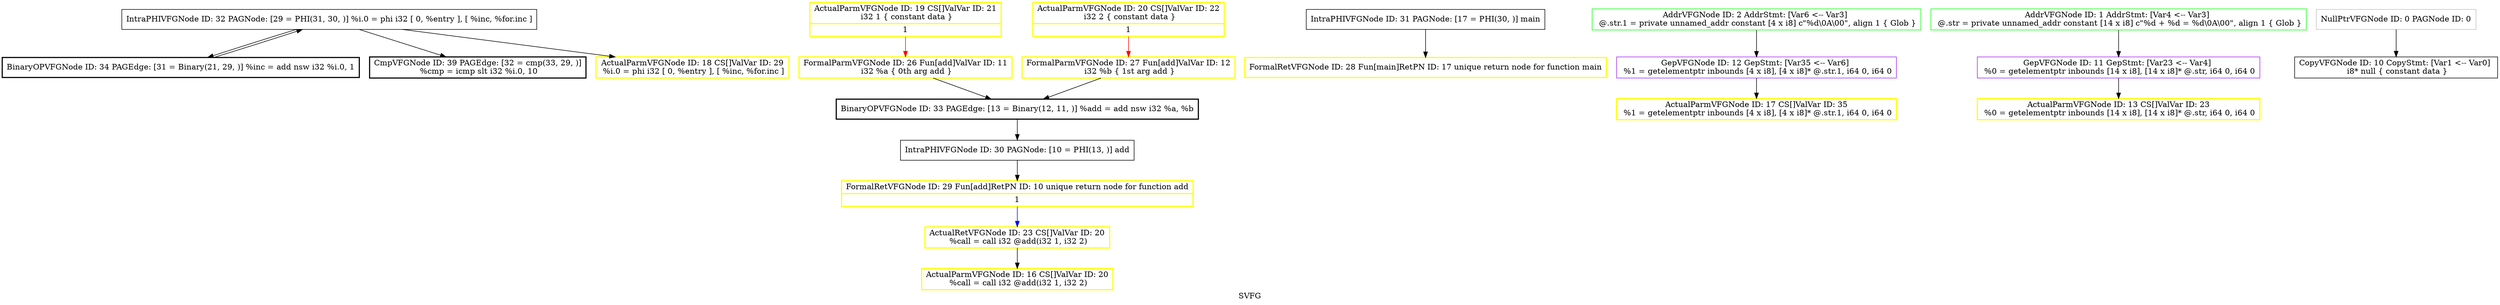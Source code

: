 digraph "SVFG" {
	label="SVFG";

	Node0x55e49ff85600 [shape=record,color=black,penwidth=2,label="{CmpVFGNode ID: 39 PAGEdge: [32 = cmp(33, 29, )]\n    %cmp = icmp slt i32 %i.0, 10 }"];
	Node0x55e49ff84dc0 [shape=record,color=black,penwidth=2,label="{BinaryOPVFGNode ID: 34 PAGEdge: [31 = Binary(21, 29, )]      %inc = add nsw i32 %i.0, 1 }"];
	Node0x55e49ff84dc0 -> Node0x55e49ff84770[style=solid];
	Node0x55e49ff84ae0 [shape=record,color=black,penwidth=2,label="{BinaryOPVFGNode ID: 33 PAGEdge: [13 = Binary(12, 11, )]      %add = add nsw i32 %a, %b }"];
	Node0x55e49ff84ae0 -> Node0x55e49ff84170[style=solid];
	Node0x55e49ff84770 [shape=record,color=black,label="{IntraPHIVFGNode ID: 32 PAGNode: [29 = PHI(31, 30, )]      %i.0 = phi i32 [ 0, %entry ], [ %inc, %for.inc ] }"];
	Node0x55e49ff84770 -> Node0x55e49ff82920[style=solid];
	Node0x55e49ff84770 -> Node0x55e49ff84dc0[style=solid];
	Node0x55e49ff84770 -> Node0x55e49ff85600[style=solid];
	Node0x55e49ff84460 [shape=record,color=black,label="{IntraPHIVFGNode ID: 31 PAGNode: [17 = PHI(30, )]    main }"];
	Node0x55e49ff84460 -> Node0x55e49ff83bb0[style=solid];
	Node0x55e49ff84170 [shape=record,color=black,label="{IntraPHIVFGNode ID: 30 PAGNode: [10 = PHI(13, )]    add }"];
	Node0x55e49ff84170 -> Node0x55e49ff83d90[style=solid];
	Node0x55e49ff83d90 [shape=record,color=yellow,penwidth=2,label="{FormalRetVFGNode ID: 29 Fun[add]RetPN ID: 10 unique return node for function add|{<s0>1}}"];
	Node0x55e49ff83d90:s0 -> Node0x55e49ff830b0[style=solid,color=blue];
	Node0x55e49ff822c0 [shape=record,color=purple,label="{GepVFGNode ID: 12 GepStmt: [Var35 \<-- Var6]  \n   %1 = getelementptr inbounds [4 x i8], [4 x i8]* @.str.1, i64 0, i64 0 }"];
	Node0x55e49ff822c0 -> Node0x55e49ff827e0[style=solid];
	Node0x55e49ff82080 [shape=record,color=purple,label="{GepVFGNode ID: 11 GepStmt: [Var23 \<-- Var4]  \n   %0 = getelementptr inbounds [14 x i8], [14 x i8]* @.str, i64 0, i64 0 }"];
	Node0x55e49ff82080 -> Node0x55e49fefab50[style=solid];
	Node0x55e49ff81f20 [shape=record,color=black,label="{CopyVFGNode ID: 10 CopyStmt: [Var1 \<-- Var0]  \n i8* null \{ constant data \}}"];
	Node0x55e49ff813a0 [shape=record,color=green,label="{AddrVFGNode ID: 2 AddrStmt: [Var6 \<-- Var3]  \n @.str.1 = private unnamed_addr constant [4 x i8] c\"%d\\0A\\00\", align 1 \{ Glob  \}}"];
	Node0x55e49ff813a0 -> Node0x55e49ff822c0[style=solid];
	Node0x55e49ff80cb0 [shape=record,color=green,label="{AddrVFGNode ID: 1 AddrStmt: [Var4 \<-- Var3]  \n @.str = private unnamed_addr constant [14 x i8] c\"%d + %d = %d\\0A\\00\", align 1 \{ Glob  \}}"];
	Node0x55e49ff80cb0 -> Node0x55e49ff82080[style=solid];
	Node0x55e49ff807b0 [shape=record,color=grey,label="{NullPtrVFGNode ID: 0 PAGNode ID: 0\n}"];
	Node0x55e49ff807b0 -> Node0x55e49ff81f20[style=solid];
	Node0x55e49fefab50 [shape=record,color=yellow,penwidth=2,label="{ActualParmVFGNode ID: 13 CS[]ValVar ID: 23\n   %0 = getelementptr inbounds [14 x i8], [14 x i8]* @.str, i64 0, i64 0 }"];
	Node0x55e49ff826a0 [shape=record,color=yellow,penwidth=2,label="{ActualParmVFGNode ID: 16 CS[]ValVar ID: 20\n   %call = call i32 @add(i32 1, i32 2) }"];
	Node0x55e49ff827e0 [shape=record,color=yellow,penwidth=2,label="{ActualParmVFGNode ID: 17 CS[]ValVar ID: 35\n   %1 = getelementptr inbounds [4 x i8], [4 x i8]* @.str.1, i64 0, i64 0 }"];
	Node0x55e49ff82920 [shape=record,color=yellow,penwidth=2,label="{ActualParmVFGNode ID: 18 CS[]ValVar ID: 29\n   %i.0 = phi i32 [ 0, %entry ], [ %inc, %for.inc ] }"];
	Node0x55e49ff82a60 [shape=record,color=yellow,penwidth=2,label="{ActualParmVFGNode ID: 19 CS[]ValVar ID: 21\n i32 1 \{ constant data \}|{<s0>1}}"];
	Node0x55e49ff82a60:s0 -> Node0x55e49ff836e0[style=solid,color=red];
	Node0x55e49ff82ba0 [shape=record,color=yellow,penwidth=2,label="{ActualParmVFGNode ID: 20 CS[]ValVar ID: 22\n i32 2 \{ constant data \}|{<s0>1}}"];
	Node0x55e49ff82ba0:s0 -> Node0x55e49ff83980[style=solid,color=red];
	Node0x55e49ff830b0 [shape=record,color=yellow,penwidth=2,label="{ActualRetVFGNode ID: 23 CS[]ValVar ID: 20\n   %call = call i32 @add(i32 1, i32 2) }"];
	Node0x55e49ff830b0 -> Node0x55e49ff826a0[style=solid];
	Node0x55e49ff836e0 [shape=record,color=yellow,penwidth=2,label="{FormalParmVFGNode ID: 26 Fun[add]ValVar ID: 11\n i32 %a \{ 0th arg add  \}}"];
	Node0x55e49ff836e0 -> Node0x55e49ff84ae0[style=solid];
	Node0x55e49ff83980 [shape=record,color=yellow,penwidth=2,label="{FormalParmVFGNode ID: 27 Fun[add]ValVar ID: 12\n i32 %b \{ 1st arg add  \}}"];
	Node0x55e49ff83980 -> Node0x55e49ff84ae0[style=solid];
	Node0x55e49ff83bb0 [shape=record,color=yellow,penwidth=2,label="{FormalRetVFGNode ID: 28 Fun[main]RetPN ID: 17 unique return node for function main}"];
}
